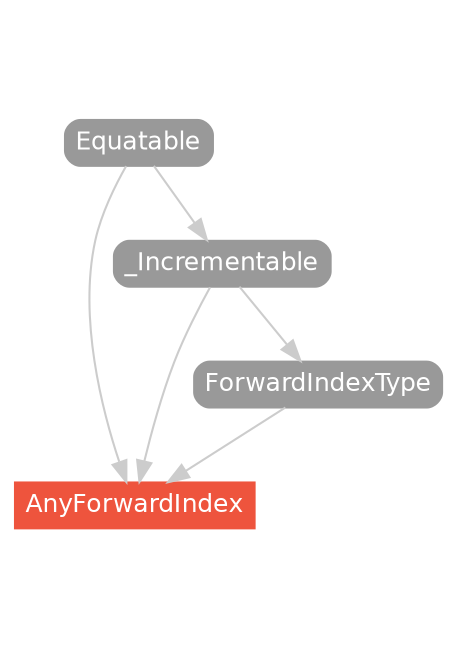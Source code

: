 strict digraph "AnyForwardIndex - Type Hierarchy - SwiftDoc.org" {
    pad="0.1,0.8"
    node [shape=box, style="filled,rounded", color="#999999", fillcolor="#999999", fontcolor=white, fontname=Helvetica, fontnames="Helvetica,sansserif", fontsize=12, margin="0.07,0.05", height="0.3"]
    edge [color="#cccccc"]
    "AnyForwardIndex" [URL="/type/AnyForwardIndex/", style="filled", fillcolor="#ee543d", color="#ee543d"]
    "Equatable" [URL="/protocol/Equatable/"]
    "ForwardIndexType" [URL="/protocol/ForwardIndexType/"]
    "_Incrementable" [URL="/protocol/_Incrementable/"]    "ForwardIndexType" -> "AnyForwardIndex"
    "_Incrementable" -> "AnyForwardIndex"
    "Equatable" -> "AnyForwardIndex"
    "_Incrementable" -> "ForwardIndexType"
    "Equatable" -> "_Incrementable"
    "Equatable" -> "_Incrementable"
    subgraph Types {
        rank = max; "AnyForwardIndex";
    }
}